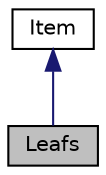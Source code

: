 digraph "Leafs"
{
 // LATEX_PDF_SIZE
  edge [fontname="Helvetica",fontsize="10",labelfontname="Helvetica",labelfontsize="10"];
  node [fontname="Helvetica",fontsize="10",shape=record];
  Node1 [label="Leafs",height=0.2,width=0.4,color="black", fillcolor="grey75", style="filled", fontcolor="black",tooltip="Κλάση αντικειμένου Leafs   Χρησιμοποιείται για τα συμβολίσει Φύλλο"];
  Node2 -> Node1 [dir="back",color="midnightblue",fontsize="10",style="solid",fontname="Helvetica"];
  Node2 [label="Item",height=0.2,width=0.4,color="black", fillcolor="white", style="filled",URL="$class_item.html",tooltip="Κλάση που χρησιμοποιείται για το κάθε αντικείμενο του παιχνιδιού."];
}
